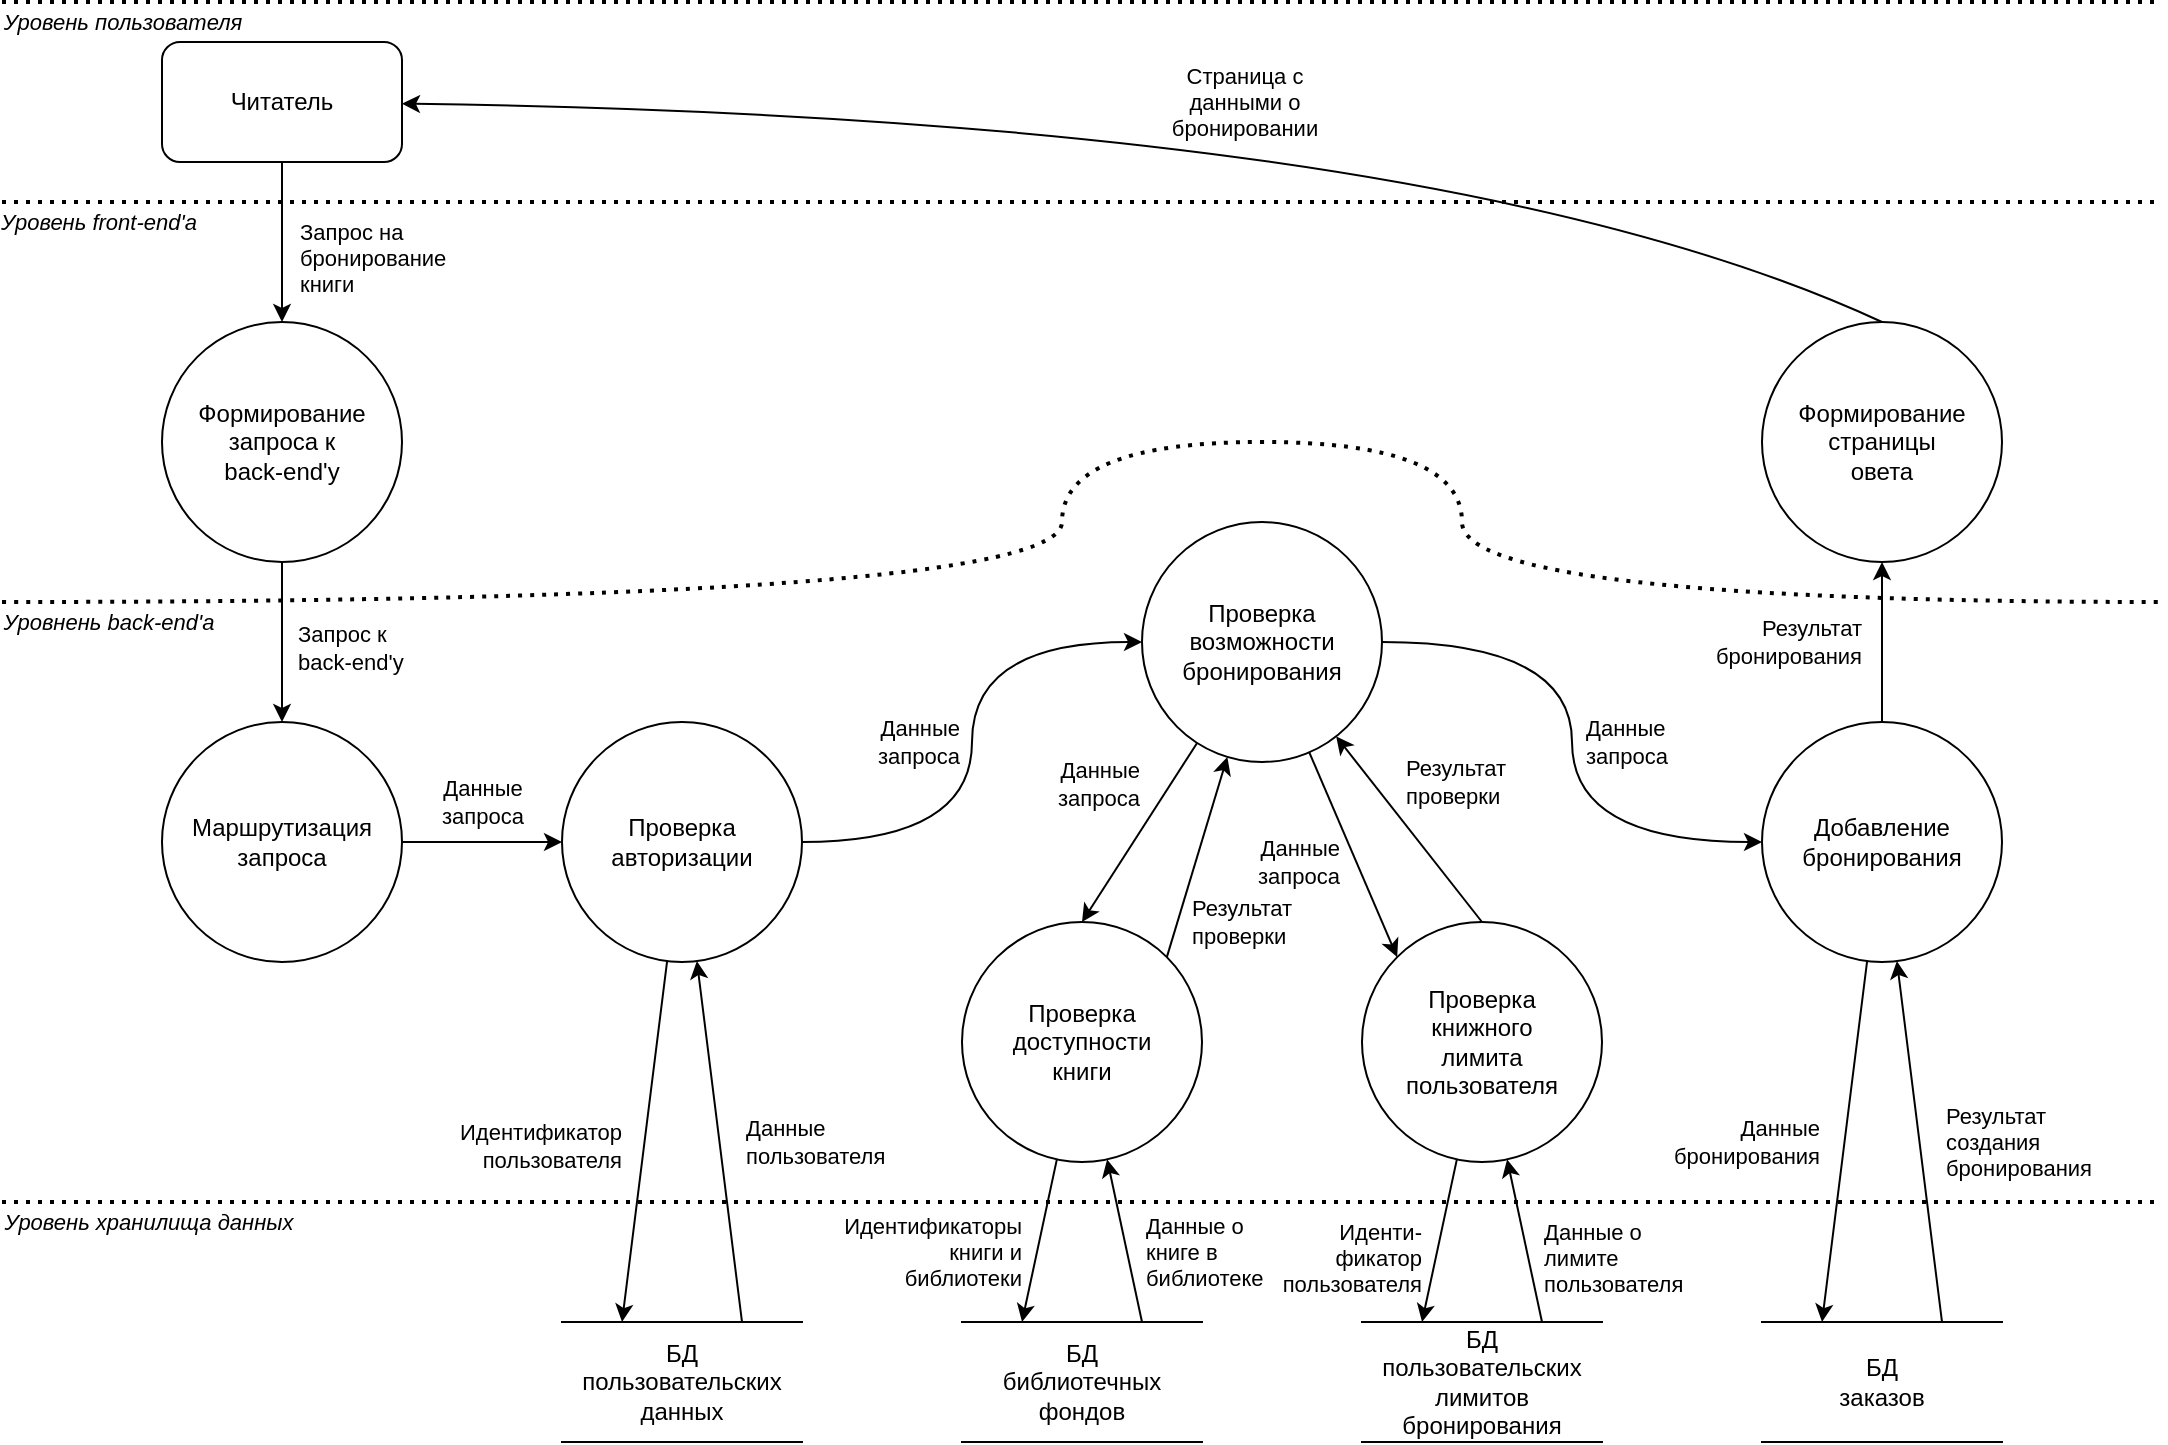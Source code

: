 <mxfile version="14.6.13" type="device"><diagram id="7UiXwg1uSnrwbN_RtKZs" name="Page-1"><mxGraphModel dx="1951" dy="1723" grid="1" gridSize="10" guides="1" tooltips="1" connect="1" arrows="1" fold="1" page="0" pageScale="1" pageWidth="827" pageHeight="1169" math="0" shadow="0"><root><mxCell id="0"/><mxCell id="1" parent="0"/><mxCell id="a8c47c5r9YvMQlhrySPh-8" style="edgeStyle=orthogonalEdgeStyle;rounded=0;sketch=0;orthogonalLoop=1;jettySize=auto;html=1;exitX=0;exitY=0.5;exitDx=0;exitDy=0;entryX=1;entryY=0.5;entryDx=0;entryDy=0;startArrow=none;startFill=0;strokeColor=#000000;strokeWidth=1;fontSize=12;" parent="1" edge="1"><mxGeometry relative="1" as="geometry"><Array as="points"><mxPoint x="1110" y="1090"/><mxPoint x="1110" y="1160"/><mxPoint x="960" y="1160"/><mxPoint x="960" y="1090"/></Array><mxPoint x="942" y="1090" as="targetPoint"/></mxGeometry></mxCell><mxCell id="WmYERTJDS9mjsLDoFCrh-6" style="edgeStyle=orthogonalEdgeStyle;rounded=0;orthogonalLoop=1;jettySize=auto;html=1;exitX=0.5;exitY=1;exitDx=0;exitDy=0;labelBackgroundColor=none;" parent="1" source="WmYERTJDS9mjsLDoFCrh-1" target="WmYERTJDS9mjsLDoFCrh-2" edge="1"><mxGeometry relative="1" as="geometry"/></mxCell><mxCell id="WmYERTJDS9mjsLDoFCrh-9" value="Запрос на&lt;br&gt;бронирование&lt;br&gt;книги" style="edgeLabel;html=1;align=left;verticalAlign=middle;resizable=0;points=[];labelBackgroundColor=none;" parent="WmYERTJDS9mjsLDoFCrh-6" vertex="1" connectable="0"><mxGeometry x="0.221" y="1" relative="1" as="geometry"><mxPoint x="6" y="-1" as="offset"/></mxGeometry></mxCell><mxCell id="WmYERTJDS9mjsLDoFCrh-1" value="Читатель" style="rounded=1;whiteSpace=wrap;html=1;labelBackgroundColor=none;fillColor=none;" parent="1" vertex="1"><mxGeometry y="-280" width="120" height="60" as="geometry"/></mxCell><mxCell id="WmYERTJDS9mjsLDoFCrh-7" style="edgeStyle=orthogonalEdgeStyle;rounded=0;orthogonalLoop=1;jettySize=auto;html=1;exitX=0.5;exitY=1;exitDx=0;exitDy=0;labelBackgroundColor=none;" parent="1" source="WmYERTJDS9mjsLDoFCrh-2" target="WmYERTJDS9mjsLDoFCrh-4" edge="1"><mxGeometry relative="1" as="geometry"/></mxCell><mxCell id="WmYERTJDS9mjsLDoFCrh-10" value="Запрос к&lt;br&gt;back-end'у" style="edgeLabel;html=1;align=left;verticalAlign=middle;resizable=0;points=[];labelBackgroundColor=none;" parent="WmYERTJDS9mjsLDoFCrh-7" vertex="1" connectable="0"><mxGeometry x="0.2" y="-2" relative="1" as="geometry"><mxPoint x="8" y="-5" as="offset"/></mxGeometry></mxCell><mxCell id="WmYERTJDS9mjsLDoFCrh-2" value="Формирование запроса к&lt;br&gt;back-end'у" style="ellipse;whiteSpace=wrap;html=1;aspect=fixed;labelBackgroundColor=none;fillColor=none;" parent="1" vertex="1"><mxGeometry y="-140" width="120" height="120" as="geometry"/></mxCell><mxCell id="WmYERTJDS9mjsLDoFCrh-12" style="orthogonalLoop=1;jettySize=auto;html=1;exitX=0.25;exitY=0;exitDx=0;exitDy=0;elbow=vertical;startArrow=classic;startFill=1;endArrow=none;endFill=0;labelBackgroundColor=none;" parent="1" source="WmYERTJDS9mjsLDoFCrh-3" target="WmYERTJDS9mjsLDoFCrh-5" edge="1"><mxGeometry relative="1" as="geometry"><mxPoint x="310" y="200" as="targetPoint"/></mxGeometry></mxCell><mxCell id="WmYERTJDS9mjsLDoFCrh-14" value="Идентификатор&lt;br&gt;пользователя" style="edgeLabel;html=1;align=right;verticalAlign=middle;resizable=0;points=[];labelBackgroundColor=none;" parent="WmYERTJDS9mjsLDoFCrh-12" vertex="1" connectable="0"><mxGeometry x="0.273" y="1" relative="1" as="geometry"><mxPoint x="-13" y="27" as="offset"/></mxGeometry></mxCell><mxCell id="WmYERTJDS9mjsLDoFCrh-13" style="orthogonalLoop=1;jettySize=auto;html=1;exitX=0.75;exitY=0;exitDx=0;exitDy=0;startArrow=none;startFill=0;endArrow=classic;endFill=1;strokeColor=#000000;labelBackgroundColor=none;" parent="1" source="WmYERTJDS9mjsLDoFCrh-3" target="WmYERTJDS9mjsLDoFCrh-5" edge="1"><mxGeometry relative="1" as="geometry"/></mxCell><mxCell id="WmYERTJDS9mjsLDoFCrh-15" value="Данные&lt;br&gt;пользователя" style="edgeLabel;html=1;align=left;verticalAlign=middle;resizable=0;points=[];labelBackgroundColor=none;" parent="WmYERTJDS9mjsLDoFCrh-13" vertex="1" connectable="0"><mxGeometry x="-0.392" y="-3" relative="1" as="geometry"><mxPoint x="4" y="-35" as="offset"/></mxGeometry></mxCell><mxCell id="WmYERTJDS9mjsLDoFCrh-3" value="БД&lt;br&gt;пользовательских&lt;br&gt;данных" style="shape=partialRectangle;whiteSpace=wrap;html=1;left=0;right=0;fillColor=none;labelBackgroundColor=none;" parent="1" vertex="1"><mxGeometry x="200" y="360" width="120" height="60" as="geometry"/></mxCell><mxCell id="WmYERTJDS9mjsLDoFCrh-8" style="edgeStyle=orthogonalEdgeStyle;rounded=0;orthogonalLoop=1;jettySize=auto;html=1;exitX=1;exitY=0.5;exitDx=0;exitDy=0;labelBackgroundColor=none;" parent="1" source="WmYERTJDS9mjsLDoFCrh-4" target="WmYERTJDS9mjsLDoFCrh-5" edge="1"><mxGeometry relative="1" as="geometry"/></mxCell><mxCell id="WmYERTJDS9mjsLDoFCrh-11" value="Данные&lt;br&gt;запроса" style="edgeLabel;html=1;align=center;verticalAlign=middle;resizable=0;points=[];labelBackgroundColor=none;" parent="WmYERTJDS9mjsLDoFCrh-8" vertex="1" connectable="0"><mxGeometry x="0.292" y="-2" relative="1" as="geometry"><mxPoint x="-12" y="-22" as="offset"/></mxGeometry></mxCell><mxCell id="WmYERTJDS9mjsLDoFCrh-4" value="Маршрутизация&lt;br&gt;запроса" style="ellipse;whiteSpace=wrap;html=1;aspect=fixed;labelBackgroundColor=none;fillColor=none;" parent="1" vertex="1"><mxGeometry y="60" width="120" height="120" as="geometry"/></mxCell><mxCell id="WmYERTJDS9mjsLDoFCrh-18" value="&lt;span style=&quot;color: rgb(0, 0, 0); font-family: helvetica; font-size: 11px; font-style: normal; font-weight: 400; letter-spacing: normal; text-indent: 0px; text-transform: none; word-spacing: 0px; display: inline; float: none;&quot;&gt;Данные&lt;/span&gt;&lt;br style=&quot;color: rgb(0, 0, 0); font-family: helvetica; font-size: 11px; font-style: normal; font-weight: 400; letter-spacing: normal; text-indent: 0px; text-transform: none; word-spacing: 0px;&quot;&gt;&lt;span style=&quot;color: rgb(0, 0, 0); font-family: helvetica; font-size: 11px; font-style: normal; font-weight: 400; letter-spacing: normal; text-indent: 0px; text-transform: none; word-spacing: 0px; display: inline; float: none;&quot;&gt;запроса&lt;/span&gt;" style="edgeStyle=orthogonalEdgeStyle;orthogonalLoop=1;jettySize=auto;html=1;startArrow=none;startFill=0;endArrow=classic;endFill=1;strokeColor=#000000;curved=1;labelBackgroundColor=none;align=right;" parent="1" source="WmYERTJDS9mjsLDoFCrh-5" target="WmYERTJDS9mjsLDoFCrh-26" edge="1"><mxGeometry y="5" relative="1" as="geometry"><mxPoint as="offset"/></mxGeometry></mxCell><mxCell id="WmYERTJDS9mjsLDoFCrh-5" value="Проверка&lt;br&gt;авторизации" style="ellipse;whiteSpace=wrap;html=1;aspect=fixed;labelBackgroundColor=none;fillColor=none;" parent="1" vertex="1"><mxGeometry x="200" y="60" width="120" height="120" as="geometry"/></mxCell><mxCell id="WmYERTJDS9mjsLDoFCrh-30" style="edgeStyle=none;orthogonalLoop=1;jettySize=auto;html=1;startArrow=classic;startFill=1;endArrow=none;endFill=0;strokeColor=#000000;exitX=0.5;exitY=0;exitDx=0;exitDy=0;labelBackgroundColor=none;" parent="1" source="WmYERTJDS9mjsLDoFCrh-16" target="WmYERTJDS9mjsLDoFCrh-26" edge="1"><mxGeometry relative="1" as="geometry"/></mxCell><mxCell id="WmYERTJDS9mjsLDoFCrh-38" value="Данные&lt;br&gt;запроса" style="edgeLabel;html=1;align=right;verticalAlign=middle;resizable=0;points=[];labelBackgroundColor=none;" parent="WmYERTJDS9mjsLDoFCrh-30" vertex="1" connectable="0"><mxGeometry x="-0.434" y="-3" relative="1" as="geometry"><mxPoint x="11" y="-46" as="offset"/></mxGeometry></mxCell><mxCell id="WmYERTJDS9mjsLDoFCrh-31" style="edgeStyle=none;orthogonalLoop=1;jettySize=auto;html=1;exitX=1;exitY=0;exitDx=0;exitDy=0;startArrow=none;startFill=0;endArrow=classic;endFill=1;strokeColor=#000000;labelBackgroundColor=none;" parent="1" source="WmYERTJDS9mjsLDoFCrh-16" target="WmYERTJDS9mjsLDoFCrh-26" edge="1"><mxGeometry relative="1" as="geometry"/></mxCell><mxCell id="WmYERTJDS9mjsLDoFCrh-39" value="Результат&lt;br&gt;проверки" style="edgeLabel;html=1;align=left;verticalAlign=middle;resizable=0;points=[];labelBackgroundColor=none;" parent="WmYERTJDS9mjsLDoFCrh-31" vertex="1" connectable="0"><mxGeometry x="-0.31" relative="1" as="geometry"><mxPoint y="17" as="offset"/></mxGeometry></mxCell><mxCell id="WmYERTJDS9mjsLDoFCrh-16" value="Проверка&lt;br&gt;доступности&lt;br&gt;книги" style="ellipse;whiteSpace=wrap;html=1;aspect=fixed;labelBackgroundColor=none;fillColor=none;" parent="1" vertex="1"><mxGeometry x="400" y="160" width="120" height="120" as="geometry"/></mxCell><mxCell id="WmYERTJDS9mjsLDoFCrh-32" style="edgeStyle=none;orthogonalLoop=1;jettySize=auto;html=1;exitX=0;exitY=0;exitDx=0;exitDy=0;startArrow=classic;startFill=1;endArrow=none;endFill=0;strokeColor=#000000;labelBackgroundColor=none;" parent="1" source="WmYERTJDS9mjsLDoFCrh-17" target="WmYERTJDS9mjsLDoFCrh-26" edge="1"><mxGeometry relative="1" as="geometry"/></mxCell><mxCell id="WmYERTJDS9mjsLDoFCrh-40" value="Данные&lt;br&gt;запроса" style="edgeLabel;html=1;align=right;verticalAlign=middle;resizable=0;points=[];labelBackgroundColor=none;" parent="WmYERTJDS9mjsLDoFCrh-32" vertex="1" connectable="0"><mxGeometry x="-0.275" y="1" relative="1" as="geometry"><mxPoint x="-11" y="-11" as="offset"/></mxGeometry></mxCell><mxCell id="WmYERTJDS9mjsLDoFCrh-33" style="edgeStyle=none;orthogonalLoop=1;jettySize=auto;html=1;exitX=0.5;exitY=0;exitDx=0;exitDy=0;startArrow=none;startFill=0;endArrow=classic;endFill=1;strokeColor=#000000;labelBackgroundColor=none;" parent="1" source="WmYERTJDS9mjsLDoFCrh-17" target="WmYERTJDS9mjsLDoFCrh-26" edge="1"><mxGeometry relative="1" as="geometry"/></mxCell><mxCell id="WmYERTJDS9mjsLDoFCrh-41" value="Результат&lt;br&gt;проверки" style="edgeLabel;html=1;align=left;verticalAlign=middle;resizable=0;points=[];labelBackgroundColor=none;" parent="WmYERTJDS9mjsLDoFCrh-33" vertex="1" connectable="0"><mxGeometry x="-0.221" y="1" relative="1" as="geometry"><mxPoint x="-11" y="-35" as="offset"/></mxGeometry></mxCell><mxCell id="WmYERTJDS9mjsLDoFCrh-17" value="Проверка&lt;br&gt;книжного&lt;br&gt;лимита&lt;br&gt;пользователя" style="ellipse;whiteSpace=wrap;html=1;aspect=fixed;labelBackgroundColor=none;fillColor=none;" parent="1" vertex="1"><mxGeometry x="600" y="160" width="120" height="120" as="geometry"/></mxCell><mxCell id="WmYERTJDS9mjsLDoFCrh-22" style="edgeStyle=none;orthogonalLoop=1;jettySize=auto;html=1;exitX=0.25;exitY=0;exitDx=0;exitDy=0;startArrow=classic;startFill=1;endArrow=none;endFill=0;strokeColor=#000000;labelBackgroundColor=none;" parent="1" source="WmYERTJDS9mjsLDoFCrh-20" target="WmYERTJDS9mjsLDoFCrh-16" edge="1"><mxGeometry relative="1" as="geometry"/></mxCell><mxCell id="WmYERTJDS9mjsLDoFCrh-43" value="Идентификаторы&lt;br&gt;книги и&lt;br&gt;библиотеки" style="edgeLabel;html=1;align=right;verticalAlign=middle;resizable=0;points=[];labelBackgroundColor=none;" parent="WmYERTJDS9mjsLDoFCrh-22" vertex="1" connectable="0"><mxGeometry x="-0.284" relative="1" as="geometry"><mxPoint x="-6" y="-6" as="offset"/></mxGeometry></mxCell><mxCell id="WmYERTJDS9mjsLDoFCrh-23" style="edgeStyle=none;orthogonalLoop=1;jettySize=auto;html=1;exitX=0.75;exitY=0;exitDx=0;exitDy=0;startArrow=none;startFill=0;endArrow=classic;endFill=1;strokeColor=#000000;labelBackgroundColor=none;" parent="1" source="WmYERTJDS9mjsLDoFCrh-20" target="WmYERTJDS9mjsLDoFCrh-16" edge="1"><mxGeometry relative="1" as="geometry"/></mxCell><mxCell id="WmYERTJDS9mjsLDoFCrh-44" value="Данные о&lt;br&gt;книге в&lt;br&gt;библиотеке" style="edgeLabel;html=1;align=left;verticalAlign=middle;resizable=0;points=[];labelBackgroundColor=none;" parent="WmYERTJDS9mjsLDoFCrh-23" vertex="1" connectable="0"><mxGeometry x="-0.162" relative="1" as="geometry"><mxPoint x="7" y="-1" as="offset"/></mxGeometry></mxCell><mxCell id="WmYERTJDS9mjsLDoFCrh-20" value="БД&lt;br&gt;библиотечных&lt;br&gt;фондов" style="shape=partialRectangle;whiteSpace=wrap;html=1;left=0;right=0;fillColor=none;labelBackgroundColor=none;" parent="1" vertex="1"><mxGeometry x="400" y="360" width="120" height="60" as="geometry"/></mxCell><mxCell id="WmYERTJDS9mjsLDoFCrh-24" style="edgeStyle=none;orthogonalLoop=1;jettySize=auto;html=1;exitX=0.25;exitY=0;exitDx=0;exitDy=0;startArrow=classic;startFill=1;endArrow=none;endFill=0;strokeColor=#000000;labelBackgroundColor=none;" parent="1" source="WmYERTJDS9mjsLDoFCrh-21" target="WmYERTJDS9mjsLDoFCrh-17" edge="1"><mxGeometry relative="1" as="geometry"/></mxCell><mxCell id="WmYERTJDS9mjsLDoFCrh-45" value="Иденти-&lt;br&gt;фикатор&lt;br&gt;пользователя" style="edgeLabel;html=1;align=right;verticalAlign=middle;resizable=0;points=[];labelBackgroundColor=none;" parent="WmYERTJDS9mjsLDoFCrh-24" vertex="1" connectable="0"><mxGeometry x="-0.223" y="1" relative="1" as="geometry"><mxPoint x="-5" as="offset"/></mxGeometry></mxCell><mxCell id="WmYERTJDS9mjsLDoFCrh-25" style="edgeStyle=none;orthogonalLoop=1;jettySize=auto;html=1;exitX=0.75;exitY=0;exitDx=0;exitDy=0;startArrow=none;startFill=0;endArrow=classic;endFill=1;strokeColor=#000000;labelBackgroundColor=none;" parent="1" source="WmYERTJDS9mjsLDoFCrh-21" target="WmYERTJDS9mjsLDoFCrh-17" edge="1"><mxGeometry relative="1" as="geometry"/></mxCell><mxCell id="WmYERTJDS9mjsLDoFCrh-46" value="Данные о&lt;br&gt;лимите&lt;br&gt;пользователя" style="edgeLabel;html=1;align=left;verticalAlign=middle;resizable=0;points=[];labelBackgroundColor=none;" parent="WmYERTJDS9mjsLDoFCrh-25" vertex="1" connectable="0"><mxGeometry x="-0.491" y="-1" relative="1" as="geometry"><mxPoint x="2" y="-12" as="offset"/></mxGeometry></mxCell><mxCell id="WmYERTJDS9mjsLDoFCrh-21" value="БД&lt;br&gt;пользовательских&lt;br&gt;лимитов&lt;br&gt;бронирования&lt;br&gt;" style="shape=partialRectangle;whiteSpace=wrap;html=1;left=0;right=0;fillColor=none;labelBackgroundColor=none;" parent="1" vertex="1"><mxGeometry x="600" y="360" width="120" height="60" as="geometry"/></mxCell><mxCell id="WmYERTJDS9mjsLDoFCrh-35" style="edgeStyle=orthogonalEdgeStyle;orthogonalLoop=1;jettySize=auto;html=1;startArrow=none;startFill=0;endArrow=classic;endFill=1;curved=1;labelBackgroundColor=none;" parent="1" source="WmYERTJDS9mjsLDoFCrh-26" target="WmYERTJDS9mjsLDoFCrh-27" edge="1"><mxGeometry relative="1" as="geometry"/></mxCell><mxCell id="WmYERTJDS9mjsLDoFCrh-47" value="Данные&lt;br&gt;запроса" style="edgeLabel;html=1;align=left;verticalAlign=middle;resizable=0;points=[];labelBackgroundColor=none;" parent="WmYERTJDS9mjsLDoFCrh-35" vertex="1" connectable="0"><mxGeometry x="-0.171" y="-7" relative="1" as="geometry"><mxPoint x="12" y="25" as="offset"/></mxGeometry></mxCell><mxCell id="WmYERTJDS9mjsLDoFCrh-26" value="Проверка&lt;br&gt;возможности&lt;br&gt;бронирования" style="ellipse;whiteSpace=wrap;html=1;aspect=fixed;labelBackgroundColor=none;fillColor=none;" parent="1" vertex="1"><mxGeometry x="490" y="-40" width="120" height="120" as="geometry"/></mxCell><mxCell id="WmYERTJDS9mjsLDoFCrh-36" style="edgeStyle=none;orthogonalLoop=1;jettySize=auto;html=1;exitX=0.5;exitY=0;exitDx=0;exitDy=0;entryX=0.5;entryY=1;entryDx=0;entryDy=0;startArrow=none;startFill=0;endArrow=classic;endFill=1;strokeColor=#000000;labelBackgroundColor=none;" parent="1" source="WmYERTJDS9mjsLDoFCrh-27" target="WmYERTJDS9mjsLDoFCrh-29" edge="1"><mxGeometry relative="1" as="geometry"/></mxCell><mxCell id="WmYERTJDS9mjsLDoFCrh-52" value="Результат&lt;br&gt;бронирования" style="edgeLabel;html=1;align=right;verticalAlign=middle;resizable=0;points=[];labelBackgroundColor=none;" parent="WmYERTJDS9mjsLDoFCrh-36" vertex="1" connectable="0"><mxGeometry x="-0.35" relative="1" as="geometry"><mxPoint x="-10" y="-14" as="offset"/></mxGeometry></mxCell><mxCell id="WmYERTJDS9mjsLDoFCrh-49" style="orthogonalLoop=1;jettySize=auto;html=1;entryX=0.25;entryY=0;entryDx=0;entryDy=0;startArrow=none;startFill=0;endArrow=classic;endFill=1;strokeColor=#000000;labelBackgroundColor=none;" parent="1" source="WmYERTJDS9mjsLDoFCrh-27" target="WmYERTJDS9mjsLDoFCrh-48" edge="1"><mxGeometry relative="1" as="geometry"/></mxCell><mxCell id="WmYERTJDS9mjsLDoFCrh-53" value="Данные&lt;br&gt;бронирования" style="edgeLabel;html=1;align=right;verticalAlign=middle;resizable=0;points=[];labelBackgroundColor=none;" parent="WmYERTJDS9mjsLDoFCrh-49" vertex="1" connectable="0"><mxGeometry x="0.224" relative="1" as="geometry"><mxPoint x="-9" y="-20" as="offset"/></mxGeometry></mxCell><mxCell id="WmYERTJDS9mjsLDoFCrh-50" style="orthogonalLoop=1;jettySize=auto;html=1;entryX=0.75;entryY=0;entryDx=0;entryDy=0;startArrow=classic;startFill=1;endArrow=none;endFill=0;strokeColor=#000000;labelBackgroundColor=none;" parent="1" source="WmYERTJDS9mjsLDoFCrh-27" target="WmYERTJDS9mjsLDoFCrh-48" edge="1"><mxGeometry relative="1" as="geometry"/></mxCell><mxCell id="WmYERTJDS9mjsLDoFCrh-54" value="Результат&lt;br&gt;создания&lt;br&gt;бронирования" style="edgeLabel;html=1;align=left;verticalAlign=middle;resizable=0;points=[];labelBackgroundColor=none;" parent="WmYERTJDS9mjsLDoFCrh-50" vertex="1" connectable="0"><mxGeometry x="0.304" y="2" relative="1" as="geometry"><mxPoint x="6" y="-27" as="offset"/></mxGeometry></mxCell><mxCell id="WmYERTJDS9mjsLDoFCrh-27" value="Добавление&lt;br&gt;бронирования" style="ellipse;whiteSpace=wrap;html=1;aspect=fixed;labelBackgroundColor=none;fillColor=none;" parent="1" vertex="1"><mxGeometry x="800" y="60" width="120" height="120" as="geometry"/></mxCell><mxCell id="WmYERTJDS9mjsLDoFCrh-37" style="orthogonalLoop=1;jettySize=auto;html=1;startArrow=none;startFill=0;endArrow=classic;endFill=1;strokeColor=#000000;labelBackgroundColor=none;exitX=0.5;exitY=0;exitDx=0;exitDy=0;curved=1;" parent="1" source="WmYERTJDS9mjsLDoFCrh-29" target="WmYERTJDS9mjsLDoFCrh-1" edge="1"><mxGeometry relative="1" as="geometry"><Array as="points"><mxPoint x="640" y="-242"/></Array></mxGeometry></mxCell><mxCell id="WmYERTJDS9mjsLDoFCrh-51" value="Страница с&lt;br&gt;данными о&lt;br&gt;бронировании" style="edgeLabel;html=1;align=center;verticalAlign=middle;resizable=0;points=[];labelBackgroundColor=none;" parent="WmYERTJDS9mjsLDoFCrh-37" vertex="1" connectable="0"><mxGeometry x="-0.109" y="4" relative="1" as="geometry"><mxPoint x="-2" y="-11" as="offset"/></mxGeometry></mxCell><mxCell id="WmYERTJDS9mjsLDoFCrh-29" value="Формирование&lt;br&gt;страницы&lt;br&gt;овета" style="ellipse;whiteSpace=wrap;html=1;aspect=fixed;labelBackgroundColor=none;fillColor=none;" parent="1" vertex="1"><mxGeometry x="800" y="-140" width="120" height="120" as="geometry"/></mxCell><mxCell id="WmYERTJDS9mjsLDoFCrh-48" value="БД&lt;br&gt;заказов" style="shape=partialRectangle;whiteSpace=wrap;html=1;left=0;right=0;fillColor=none;labelBackgroundColor=none;" parent="1" vertex="1"><mxGeometry x="800" y="360" width="120" height="60" as="geometry"/></mxCell><mxCell id="WmYERTJDS9mjsLDoFCrh-55" value="" style="endArrow=none;dashed=1;html=1;dashPattern=1 2;strokeWidth=2;labelBackgroundColor=none;align=right;" parent="1" edge="1"><mxGeometry width="50" height="50" relative="1" as="geometry"><mxPoint x="-80" y="-300" as="sourcePoint"/><mxPoint x="1000" y="-300" as="targetPoint"/></mxGeometry></mxCell><mxCell id="WmYERTJDS9mjsLDoFCrh-59" value="Уровень пользователя" style="edgeLabel;html=1;align=center;verticalAlign=middle;resizable=0;points=[];fontStyle=2;labelBackgroundColor=none;" parent="WmYERTJDS9mjsLDoFCrh-55" vertex="1" connectable="0"><mxGeometry x="-0.977" y="1" relative="1" as="geometry"><mxPoint x="47" y="11" as="offset"/></mxGeometry></mxCell><mxCell id="WmYERTJDS9mjsLDoFCrh-56" value="" style="endArrow=none;dashed=1;html=1;dashPattern=1 2;strokeWidth=2;labelBackgroundColor=none;align=right;" parent="1" edge="1"><mxGeometry width="50" height="50" relative="1" as="geometry"><mxPoint x="-80" y="-200" as="sourcePoint"/><mxPoint x="1000" y="-200" as="targetPoint"/></mxGeometry></mxCell><mxCell id="WmYERTJDS9mjsLDoFCrh-60" value="Уровень front-end'а" style="edgeLabel;html=1;align=center;verticalAlign=middle;resizable=0;points=[];fontStyle=2;labelBackgroundColor=none;" parent="WmYERTJDS9mjsLDoFCrh-56" vertex="1" connectable="0"><mxGeometry x="-0.985" relative="1" as="geometry"><mxPoint x="40" y="10" as="offset"/></mxGeometry></mxCell><mxCell id="WmYERTJDS9mjsLDoFCrh-57" value="" style="endArrow=none;dashed=1;html=1;dashPattern=1 2;strokeWidth=2;labelBackgroundColor=none;align=right;edgeStyle=orthogonalEdgeStyle;curved=1;" parent="1" edge="1"><mxGeometry width="50" height="50" relative="1" as="geometry"><mxPoint x="-80" as="sourcePoint"/><mxPoint x="1000" as="targetPoint"/><Array as="points"><mxPoint x="450"/><mxPoint x="450" y="-80"/><mxPoint x="650" y="-80"/><mxPoint x="650"/></Array></mxGeometry></mxCell><mxCell id="WmYERTJDS9mjsLDoFCrh-61" value="Уровнень back-end'а" style="edgeLabel;html=1;align=center;verticalAlign=middle;resizable=0;points=[];fontStyle=2;labelBackgroundColor=none;" parent="WmYERTJDS9mjsLDoFCrh-57" vertex="1" connectable="0"><mxGeometry x="-0.977" y="2" relative="1" as="geometry"><mxPoint x="38" y="12" as="offset"/></mxGeometry></mxCell><mxCell id="WmYERTJDS9mjsLDoFCrh-58" value="" style="endArrow=none;dashed=1;html=1;dashPattern=1 2;strokeWidth=2;labelBackgroundColor=none;align=right;" parent="1" edge="1"><mxGeometry width="50" height="50" relative="1" as="geometry"><mxPoint x="-80" y="300" as="sourcePoint"/><mxPoint x="1000" y="300" as="targetPoint"/></mxGeometry></mxCell><mxCell id="WmYERTJDS9mjsLDoFCrh-62" value="Уровень хранилища данных" style="edgeLabel;html=1;align=center;verticalAlign=middle;resizable=0;points=[];fontStyle=2;labelBackgroundColor=none;" parent="WmYERTJDS9mjsLDoFCrh-58" vertex="1" connectable="0"><mxGeometry x="-0.949" y="2" relative="1" as="geometry"><mxPoint x="45" y="12" as="offset"/></mxGeometry></mxCell></root></mxGraphModel></diagram></mxfile>